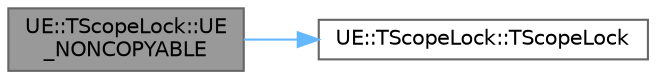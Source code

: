 digraph "UE::TScopeLock::UE_NONCOPYABLE"
{
 // INTERACTIVE_SVG=YES
 // LATEX_PDF_SIZE
  bgcolor="transparent";
  edge [fontname=Helvetica,fontsize=10,labelfontname=Helvetica,labelfontsize=10];
  node [fontname=Helvetica,fontsize=10,shape=box,height=0.2,width=0.4];
  rankdir="LR";
  Node1 [id="Node000001",label="UE::TScopeLock::UE\l_NONCOPYABLE",height=0.2,width=0.4,color="gray40", fillcolor="grey60", style="filled", fontcolor="black",tooltip=" "];
  Node1 -> Node2 [id="edge1_Node000001_Node000002",color="steelblue1",style="solid",tooltip=" "];
  Node2 [id="Node000002",label="UE::TScopeLock::TScopeLock",height=0.2,width=0.4,color="grey40", fillcolor="white", style="filled",URL="$da/da9/classUE_1_1TScopeLock.html#a4a54e74a186650f559a8aca0b0035c1f",tooltip=" "];
}
